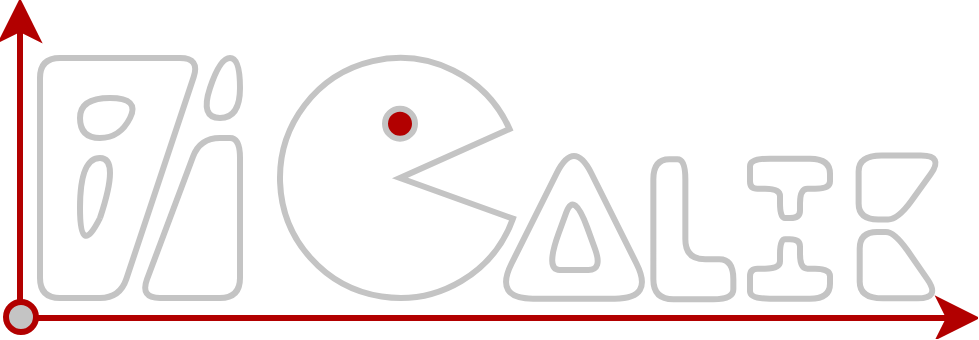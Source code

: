 <mxfile version="20.6.2" type="device"><diagram id="gxiH1uphTqOKmhbAeGbz" name="Page-1"><mxGraphModel dx="687" dy="454" grid="1" gridSize="10" guides="1" tooltips="1" connect="1" arrows="1" fold="1" page="1" pageScale="1" pageWidth="850" pageHeight="1100" math="1" shadow="0"><root><mxCell id="0"/><mxCell id="1" parent="0"/><mxCell id="BzfdoMLb6O4C_OLWgEe9-7" value="" style="endArrow=none;html=1;rounded=1;strokeWidth=3;strokeColor=#C4C4C4;" edge="1" parent="1"><mxGeometry width="50" height="50" relative="1" as="geometry"><mxPoint x="60" y="400" as="sourcePoint"/><mxPoint x="60" y="400" as="targetPoint"/><Array as="points"><mxPoint x="40" y="400"/><mxPoint x="40" y="280"/><mxPoint x="120" y="280"/><mxPoint x="80" y="400"/></Array></mxGeometry></mxCell><mxCell id="BzfdoMLb6O4C_OLWgEe9-8" value="" style="endArrow=none;html=1;rounded=1;strokeWidth=3;strokeColor=#C4C4C4;" edge="1" parent="1"><mxGeometry width="50" height="50" relative="1" as="geometry"><mxPoint x="120" y="400" as="sourcePoint"/><mxPoint x="120" y="400" as="targetPoint"/><Array as="points"><mxPoint x="90" y="400"/><mxPoint x="120" y="320"/><mxPoint x="140" y="320"/><mxPoint x="140" y="400"/></Array></mxGeometry></mxCell><mxCell id="BzfdoMLb6O4C_OLWgEe9-9" value="" style="endArrow=none;html=1;curved=1;strokeWidth=3;strokeColor=#C4C4C4;" edge="1" parent="1"><mxGeometry width="50" height="50" relative="1" as="geometry"><mxPoint x="130" y="310" as="sourcePoint"/><mxPoint x="130" y="310" as="targetPoint"/><Array as="points"><mxPoint x="120" y="310"/><mxPoint x="130" y="280"/><mxPoint x="140" y="280"/><mxPoint x="140" y="310"/></Array></mxGeometry></mxCell><mxCell id="BzfdoMLb6O4C_OLWgEe9-10" value="" style="endArrow=none;html=1;curved=1;strokeWidth=3;strokeColor=#C4C4C4;" edge="1" parent="1"><mxGeometry width="50" height="50" relative="1" as="geometry"><mxPoint x="70" y="320" as="sourcePoint"/><mxPoint x="70" y="320" as="targetPoint"/><Array as="points"><mxPoint x="60" y="320"/><mxPoint x="60" y="300"/><mxPoint x="90" y="300"/><mxPoint x="80" y="320"/></Array></mxGeometry></mxCell><mxCell id="BzfdoMLb6O4C_OLWgEe9-11" value="" style="endArrow=none;html=1;strokeWidth=3;strokeColor=#C4C4C4;curved=1;" edge="1" parent="1"><mxGeometry width="50" height="50" relative="1" as="geometry"><mxPoint x="70" y="360" as="sourcePoint"/><mxPoint x="70" y="360" as="targetPoint"/><Array as="points"><mxPoint x="60" y="380"/><mxPoint x="60" y="330"/><mxPoint x="80" y="330"/></Array></mxGeometry></mxCell><mxCell id="BzfdoMLb6O4C_OLWgEe9-28" value="" style="verticalLabelPosition=bottom;verticalAlign=top;html=1;shape=mxgraph.basic.pie;startAngle=0.305;endAngle=0.183;rounded=1;shadow=0;sketch=0;strokeWidth=3;strokeColor=#C4C4C4;fillColor=none;" vertex="1" parent="1"><mxGeometry x="160" y="280" width="120" height="120" as="geometry"/></mxCell><mxCell id="BzfdoMLb6O4C_OLWgEe9-33" value="" style="ellipse;whiteSpace=wrap;html=1;aspect=fixed;rounded=1;shadow=0;sketch=0;strokeColor=#C4C4C4;strokeWidth=3;fillColor=#B20000;perimeterSpacing=0;" vertex="1" parent="1"><mxGeometry x="212.5" y="305.32" width="15" height="15" as="geometry"/></mxCell><mxCell id="BzfdoMLb6O4C_OLWgEe9-34" value="" style="triangle;whiteSpace=wrap;html=1;rounded=1;shadow=0;sketch=0;strokeColor=#C4C4C4;strokeWidth=3;fillColor=none;rotation=-90;arcSize=39;" vertex="1" parent="1"><mxGeometry x="267" y="320.32" width="80" height="80" as="geometry"/></mxCell><mxCell id="BzfdoMLb6O4C_OLWgEe9-35" value="" style="triangle;whiteSpace=wrap;html=1;rounded=1;shadow=0;sketch=0;strokeColor=#C4C4C4;strokeWidth=3;fillColor=none;rotation=-90;arcSize=39;" vertex="1" parent="1"><mxGeometry x="287.33" y="351.95" width="39.34" height="28.69" as="geometry"/></mxCell><mxCell id="BzfdoMLb6O4C_OLWgEe9-40" value="" style="shape=corner;whiteSpace=wrap;html=1;rounded=1;shadow=0;sketch=0;strokeColor=#C4C4C4;strokeWidth=3;fillColor=none;rotation=-90;dx=20;dy=16;" vertex="1" parent="1"><mxGeometry x="331.68" y="345.65" width="69.99" height="40" as="geometry"/></mxCell><mxCell id="BzfdoMLb6O4C_OLWgEe9-41" value="" style="shape=tee;whiteSpace=wrap;html=1;rounded=1;shadow=0;sketch=0;strokeColor=#C4C4C4;strokeWidth=3;fillColor=none;dx=10;dy=15;" vertex="1" parent="1"><mxGeometry x="395" y="330.32" width="40" height="29.68" as="geometry"/></mxCell><mxCell id="BzfdoMLb6O4C_OLWgEe9-44" value="" style="shape=tee;whiteSpace=wrap;html=1;rounded=1;shadow=0;sketch=0;strokeColor=#C4C4C4;strokeWidth=3;fillColor=none;dx=10;dy=15;flipV=1;" vertex="1" parent="1"><mxGeometry x="395" y="370.64" width="40" height="29.68" as="geometry"/></mxCell><mxCell id="BzfdoMLb6O4C_OLWgEe9-47" value="" style="shape=manualInput;whiteSpace=wrap;html=1;rounded=1;shadow=0;sketch=0;strokeColor=#C4C4C4;strokeWidth=3;fillColor=none;rotation=90;arcSize=23;size=23;flipH=0;" vertex="1" parent="1"><mxGeometry x="453.47" y="363.33" width="33.2" height="40.44" as="geometry"/></mxCell><mxCell id="BzfdoMLb6O4C_OLWgEe9-49" value="" style="shape=manualInput;whiteSpace=wrap;html=1;rounded=1;shadow=0;sketch=0;strokeColor=#C4C4C4;strokeWidth=3;fillColor=none;rotation=90;arcSize=23;size=23;flipH=1;" vertex="1" parent="1"><mxGeometry x="454.72" y="323.4" width="31.88" height="42.7" as="geometry"/></mxCell><mxCell id="BzfdoMLb6O4C_OLWgEe9-50" value="" style="endArrow=classic;html=1;strokeColor=#B20000;strokeWidth=3;curved=1;endSize=13;" edge="1" parent="1"><mxGeometry width="50" height="50" relative="1" as="geometry"><mxPoint x="30" y="410" as="sourcePoint"/><mxPoint x="510" y="410" as="targetPoint"/></mxGeometry></mxCell><mxCell id="BzfdoMLb6O4C_OLWgEe9-51" value="" style="endArrow=classic;html=1;strokeColor=#B20000;strokeWidth=3;curved=1;endSize=13;" edge="1" parent="1"><mxGeometry width="50" height="50" relative="1" as="geometry"><mxPoint x="30" y="410" as="sourcePoint"/><mxPoint x="30" y="250" as="targetPoint"/></mxGeometry></mxCell><mxCell id="BzfdoMLb6O4C_OLWgEe9-52" value="" style="ellipse;whiteSpace=wrap;html=1;aspect=fixed;rounded=1;shadow=0;sketch=0;strokeColor=#B20000;strokeWidth=3;fillColor=#C4C4C4;" vertex="1" parent="1"><mxGeometry x="23" y="402" width="15" height="15" as="geometry"/></mxCell></root></mxGraphModel></diagram></mxfile>